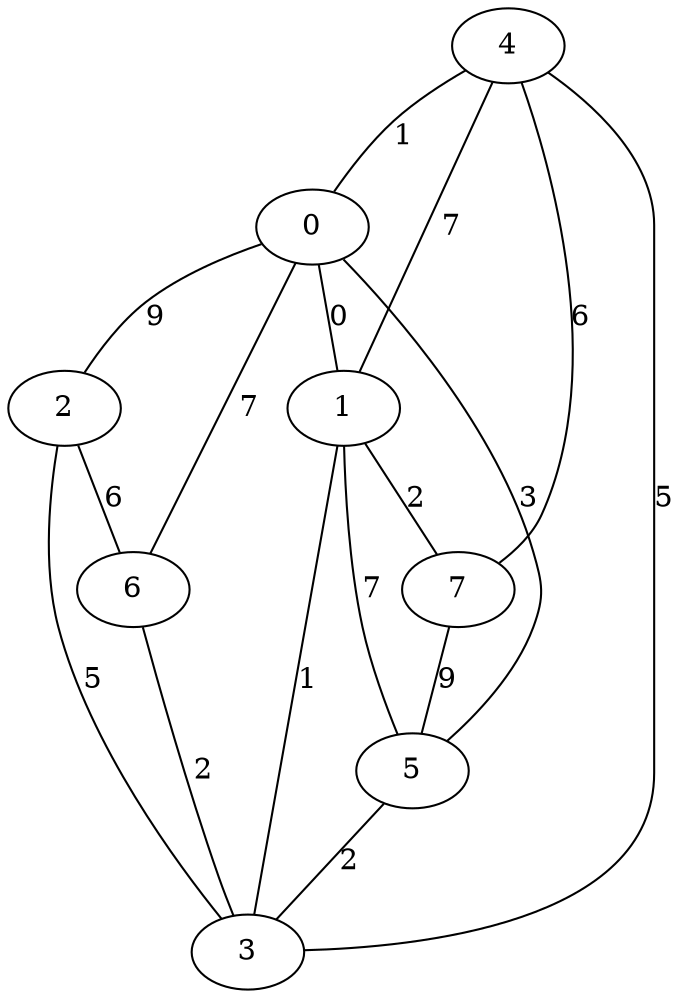 graph G {

0;
1;
2;
3;
4;
5;
6;
7;
	0 -- 1 [label="0"];
	3 -- 1 [label="1"];
	4 -- 0 [label="1"];
	1 -- 7 [label="2"];
	5 -- 3 [label="2"];
	6 -- 3 [label="2"];
	5 -- 0 [label="3"];
	2 -- 3 [label="5"];
	4 -- 3 [label="5"];
	2 -- 6 [label="6"];
	4 -- 7 [label="6"];
	4 -- 1 [label="7"];
	5 -- 1 [label="7"];
	6 -- 0 [label="7"];
	0 -- 2 [label="9"];
	7 -- 5 [label="9"];
}
